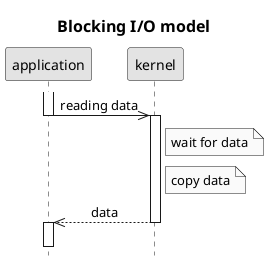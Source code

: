 @startuml
title Blocking I/O model
hide footbox
skinparam monochrome true
skinparam defaultFontName Arial
skinparam titleFontSize 16
skinparam sequenceMessageAlign center
activate application
application->>kernel: reading data
deactivate application
activate kernel
Note right of kernel: wait for data
Note right of kernel: copy data
kernel-->>application: data
deactivate kernel
activate application
||15||
@enduml
